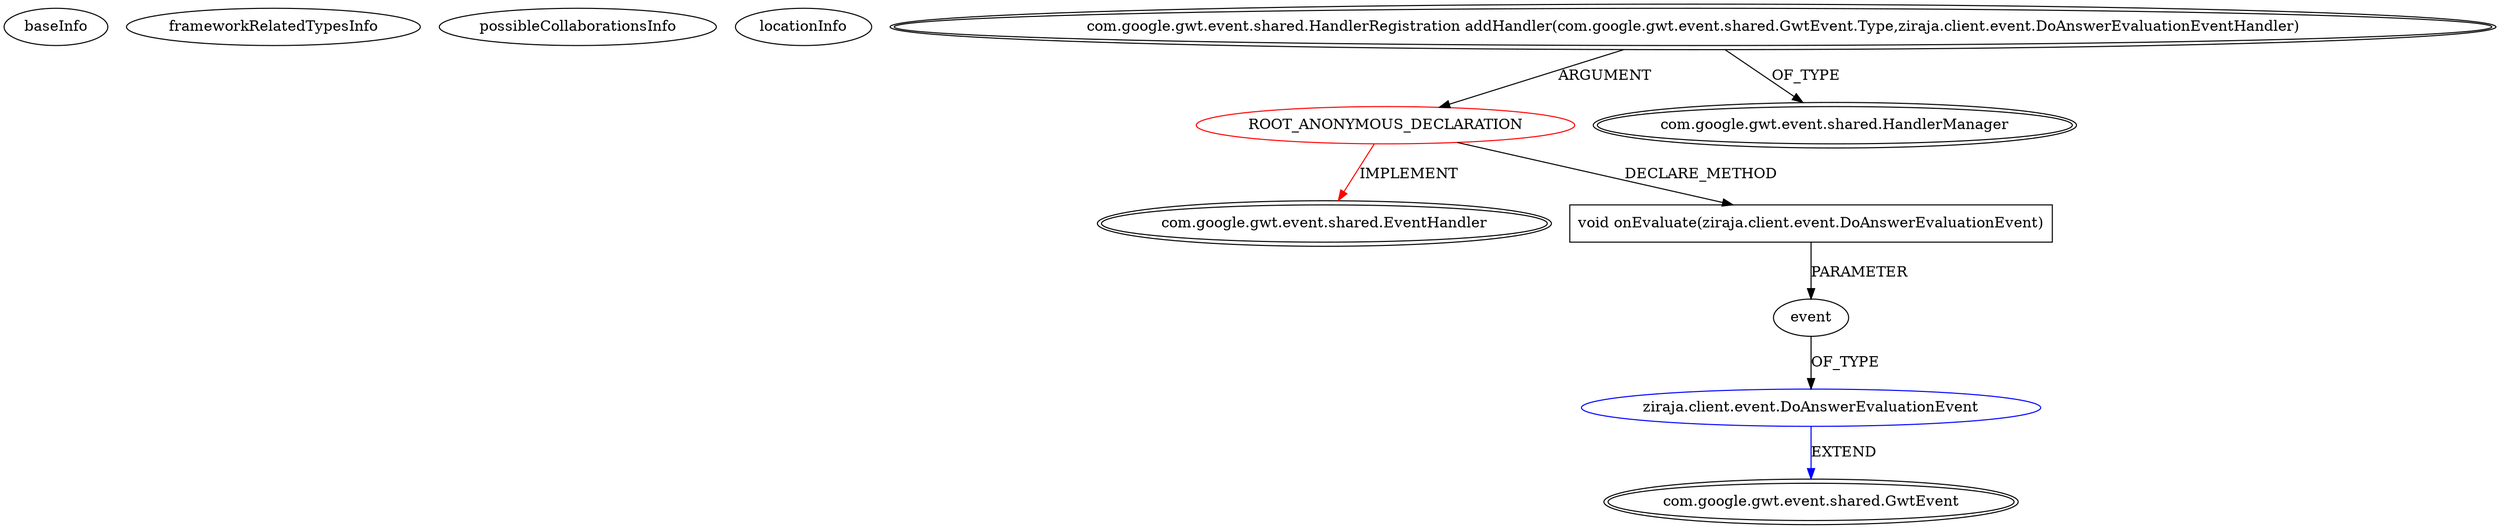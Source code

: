 digraph {
baseInfo[graphId=402,category="extension_graph",isAnonymous=true,possibleRelation=true]
frameworkRelatedTypesInfo[0="com.google.gwt.event.shared.EventHandler"]
possibleCollaborationsInfo[0="402~CLIENT_METHOD_DECLARATION-PARAMETER_DECLARATION-~com.google.gwt.event.shared.EventHandler ~com.google.gwt.event.shared.GwtEvent ~true~false"]
locationInfo[projectName="Tok-Ziraja222",filePath="/Tok-Ziraja222/Ziraja222-master/src/ziraja/client/AppController.java",contextSignature="void bind()",graphId="402"]
0[label="ROOT_ANONYMOUS_DECLARATION",vertexType="ROOT_ANONYMOUS_DECLARATION",isFrameworkType=false,color=red]
1[label="com.google.gwt.event.shared.EventHandler",vertexType="FRAMEWORK_INTERFACE_TYPE",isFrameworkType=true,peripheries=2]
2[label="com.google.gwt.event.shared.HandlerRegistration addHandler(com.google.gwt.event.shared.GwtEvent.Type,ziraja.client.event.DoAnswerEvaluationEventHandler)",vertexType="OUTSIDE_CALL",isFrameworkType=true,peripheries=2]
3[label="com.google.gwt.event.shared.HandlerManager",vertexType="FRAMEWORK_CLASS_TYPE",isFrameworkType=true,peripheries=2]
4[label="void onEvaluate(ziraja.client.event.DoAnswerEvaluationEvent)",vertexType="CLIENT_METHOD_DECLARATION",isFrameworkType=false,shape=box]
5[label="event",vertexType="PARAMETER_DECLARATION",isFrameworkType=false]
6[label="ziraja.client.event.DoAnswerEvaluationEvent",vertexType="REFERENCE_CLIENT_CLASS_DECLARATION",isFrameworkType=false,color=blue]
7[label="com.google.gwt.event.shared.GwtEvent",vertexType="FRAMEWORK_CLASS_TYPE",isFrameworkType=true,peripheries=2]
0->1[label="IMPLEMENT",color=red]
2->0[label="ARGUMENT"]
2->3[label="OF_TYPE"]
0->4[label="DECLARE_METHOD"]
6->7[label="EXTEND",color=blue]
5->6[label="OF_TYPE"]
4->5[label="PARAMETER"]
}
